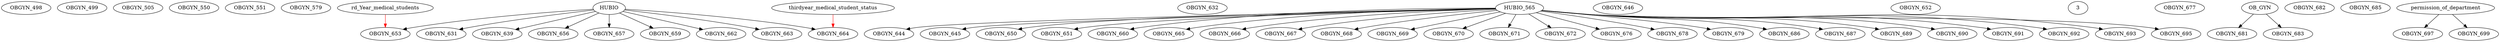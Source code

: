 digraph G {
    OBGYN_498;
    OBGYN_499;
    OBGYN_505;
    OBGYN_550;
    OBGYN_551;
    OBGYN_579;
    edge [color=black];
    HUBIO -> OBGYN_631;
    OBGYN_632;
    edge [color=black];
    HUBIO -> OBGYN_639;
    edge [color=black];
    HUBIO_565 -> OBGYN_644;
    edge [color=black];
    HUBIO_565 -> OBGYN_645;
    OBGYN_646;
    edge [color=black];
    HUBIO_565 -> OBGYN_650;
    edge [color=black];
    HUBIO_565 -> OBGYN_651;
    OBGYN_652;
    edge [color=black];
    HUBIO -> OBGYN_653;
    edge [color=red];
    3rd_Year_medical_students -> OBGYN_653;
    edge [color=black];
    HUBIO -> OBGYN_656;
    edge [color=black];
    HUBIO -> OBGYN_657;
    edge [color=black];
    HUBIO -> OBGYN_659;
    edge [color=black];
    HUBIO_565 -> OBGYN_660;
    edge [color=black];
    HUBIO -> OBGYN_662;
    edge [color=black];
    HUBIO -> OBGYN_663;
    edge [color=black];
    HUBIO -> OBGYN_664;
    edge [color=red];
    thirdyear_medical_student_status -> OBGYN_664;
    edge [color=black];
    HUBIO_565 -> OBGYN_665;
    edge [color=black];
    HUBIO_565 -> OBGYN_666;
    edge [color=black];
    HUBIO_565 -> OBGYN_667;
    edge [color=black];
    HUBIO_565 -> OBGYN_668;
    edge [color=black];
    HUBIO_565 -> OBGYN_669;
    edge [color=black];
    HUBIO_565 -> OBGYN_670;
    edge [color=black];
    HUBIO_565 -> OBGYN_671;
    edge [color=black];
    HUBIO_565 -> OBGYN_672;
    edge [color=black];
    HUBIO_565 -> OBGYN_676;
    OBGYN_677;
    edge [color=black];
    HUBIO_565 -> OBGYN_678;
    edge [color=black];
    HUBIO_565 -> OBGYN_679;
    edge [color=black];
    OB_GYN -> OBGYN_681;
    OBGYN_682;
    edge [color=black];
    OB_GYN -> OBGYN_683;
    OBGYN_685;
    edge [color=black];
    HUBIO_565 -> OBGYN_686;
    edge [color=black];
    HUBIO_565 -> OBGYN_687;
    edge [color=black];
    HUBIO_565 -> OBGYN_689;
    edge [color=black];
    HUBIO_565 -> OBGYN_690;
    edge [color=black];
    HUBIO_565 -> OBGYN_691;
    edge [color=black];
    HUBIO_565 -> OBGYN_692;
    edge [color=black];
    HUBIO_565 -> OBGYN_693;
    edge [color=black];
    HUBIO_565 -> OBGYN_695;
    edge [color=black];
    permission_of_department -> OBGYN_697;
    edge [color=black];
    permission_of_department -> OBGYN_699;
}
